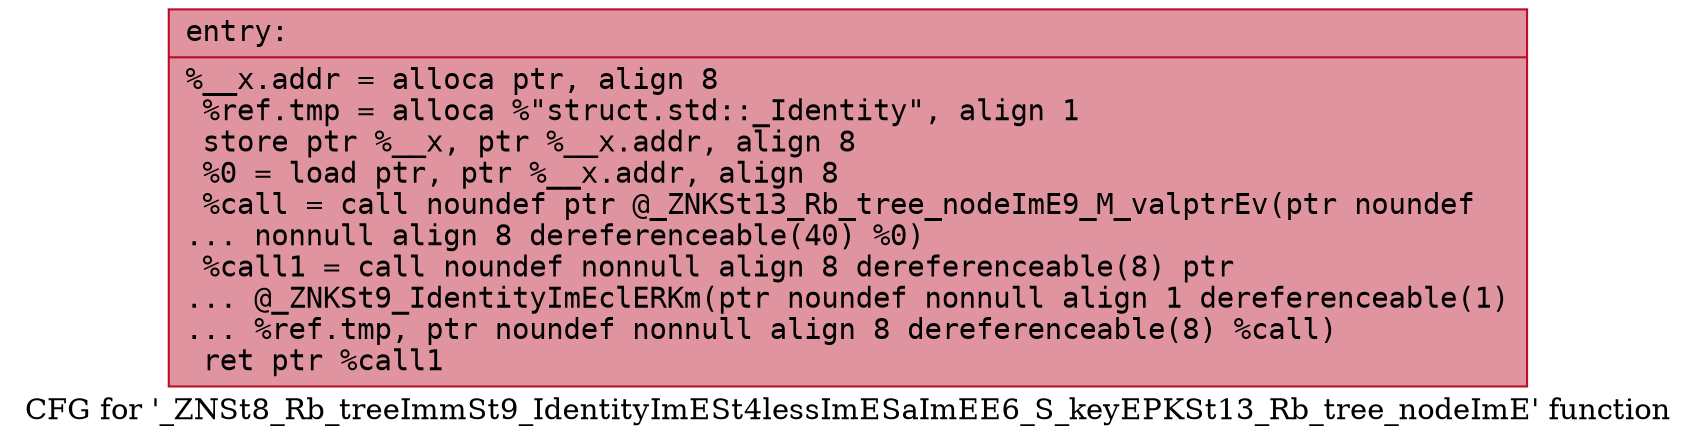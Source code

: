 digraph "CFG for '_ZNSt8_Rb_treeImmSt9_IdentityImESt4lessImESaImEE6_S_keyEPKSt13_Rb_tree_nodeImE' function" {
	label="CFG for '_ZNSt8_Rb_treeImmSt9_IdentityImESt4lessImESaImEE6_S_keyEPKSt13_Rb_tree_nodeImE' function";

	Node0x56346574f6d0 [shape=record,color="#b70d28ff", style=filled, fillcolor="#b70d2870" fontname="Courier",label="{entry:\l|  %__x.addr = alloca ptr, align 8\l  %ref.tmp = alloca %\"struct.std::_Identity\", align 1\l  store ptr %__x, ptr %__x.addr, align 8\l  %0 = load ptr, ptr %__x.addr, align 8\l  %call = call noundef ptr @_ZNKSt13_Rb_tree_nodeImE9_M_valptrEv(ptr noundef\l... nonnull align 8 dereferenceable(40) %0)\l  %call1 = call noundef nonnull align 8 dereferenceable(8) ptr\l... @_ZNKSt9_IdentityImEclERKm(ptr noundef nonnull align 1 dereferenceable(1)\l... %ref.tmp, ptr noundef nonnull align 8 dereferenceable(8) %call)\l  ret ptr %call1\l}"];
}
